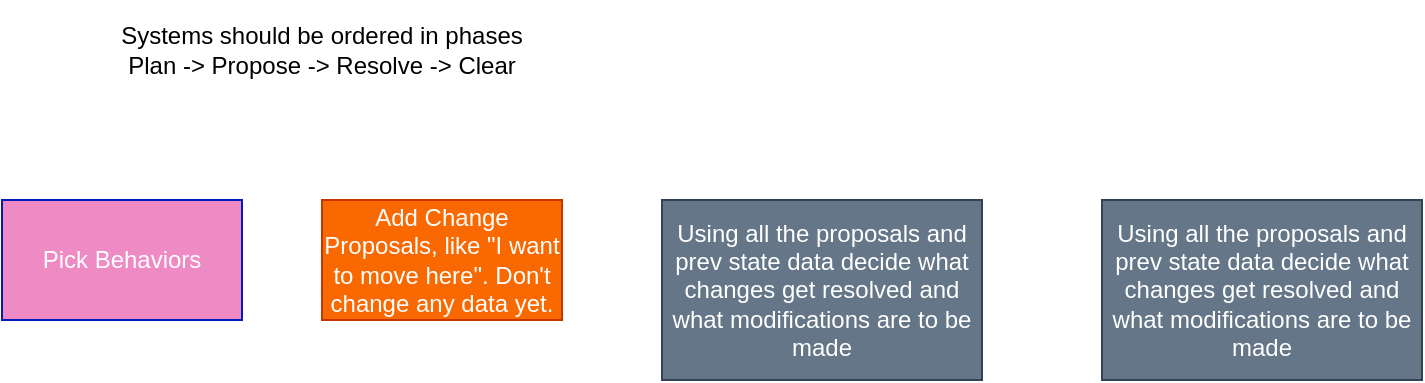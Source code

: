 <mxfile>
    <diagram id="6vphwH7r_1HX4qWyt4NE" name="Page-1">
        <mxGraphModel dx="959" dy="982" grid="1" gridSize="10" guides="1" tooltips="1" connect="1" arrows="1" fold="1" page="1" pageScale="1" pageWidth="900" pageHeight="1600" math="0" shadow="0">
            <root>
                <mxCell id="0"/>
                <mxCell id="1" parent="0"/>
                <mxCell id="2" value="Systems should be ordered in phases&lt;br&gt;Plan -&amp;gt; Propose -&amp;gt; Resolve -&amp;gt; Clear" style="text;strokeColor=none;align=center;fillColor=none;html=1;verticalAlign=middle;whiteSpace=wrap;rounded=0;" vertex="1" parent="1">
                    <mxGeometry x="130" y="140" width="220" height="50" as="geometry"/>
                </mxCell>
                <mxCell id="3" value="Pick Behaviors" style="rounded=0;whiteSpace=wrap;html=1;fillColor=#EF8BC4;fontColor=#ffffff;strokeColor=#001DBC;" vertex="1" parent="1">
                    <mxGeometry x="80" y="240" width="120" height="60" as="geometry"/>
                </mxCell>
                <mxCell id="4" value="&lt;font color=&quot;#ffffff&quot;&gt;Add Change Proposals, like &quot;I want to move here&quot;. Don't change any data yet.&lt;/font&gt;" style="rounded=0;whiteSpace=wrap;html=1;fillColor=#fa6800;strokeColor=#C73500;fontColor=#000000;" vertex="1" parent="1">
                    <mxGeometry x="240" y="240" width="120" height="60" as="geometry"/>
                </mxCell>
                <mxCell id="5" value="&lt;font color=&quot;#ffffff&quot;&gt;Using all the proposals and prev state data decide what changes get resolved and what modifications are to be made&lt;/font&gt;" style="rounded=0;whiteSpace=wrap;html=1;fillColor=#647687;strokeColor=#314354;fontColor=#ffffff;" vertex="1" parent="1">
                    <mxGeometry x="410" y="240" width="160" height="90" as="geometry"/>
                </mxCell>
                <mxCell id="6" value="&lt;font color=&quot;#ffffff&quot;&gt;Using all the proposals and prev state data decide what changes get resolved and what modifications are to be made&lt;/font&gt;" style="rounded=0;whiteSpace=wrap;html=1;fillColor=#647687;strokeColor=#314354;fontColor=#ffffff;" vertex="1" parent="1">
                    <mxGeometry x="630" y="240" width="160" height="90" as="geometry"/>
                </mxCell>
            </root>
        </mxGraphModel>
    </diagram>
</mxfile>